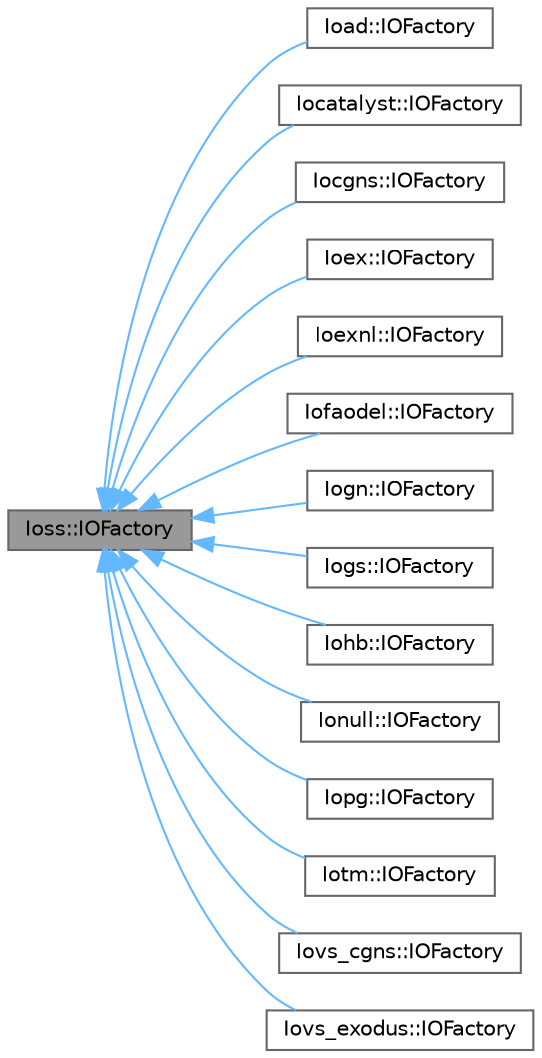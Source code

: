 digraph "Ioss::IOFactory"
{
 // INTERACTIVE_SVG=YES
 // LATEX_PDF_SIZE
  bgcolor="transparent";
  edge [fontname=Helvetica,fontsize=10,labelfontname=Helvetica,labelfontsize=10];
  node [fontname=Helvetica,fontsize=10,shape=box,height=0.2,width=0.4];
  rankdir="LR";
  Node1 [id="Node000001",label="Ioss::IOFactory",height=0.2,width=0.4,color="gray40", fillcolor="grey60", style="filled", fontcolor="black",tooltip="The main public user interface for creating Ioss::DatabaseIO objects."];
  Node1 -> Node2 [id="edge1_Node000001_Node000002",dir="back",color="steelblue1",style="solid",tooltip=" "];
  Node2 [id="Node000002",label="Ioad::IOFactory",height=0.2,width=0.4,color="gray40", fillcolor="white", style="filled",URL="$classIoad_1_1IOFactory.html",tooltip=" "];
  Node1 -> Node3 [id="edge2_Node000001_Node000003",dir="back",color="steelblue1",style="solid",tooltip=" "];
  Node3 [id="Node000003",label="Iocatalyst::IOFactory",height=0.2,width=0.4,color="gray40", fillcolor="white", style="filled",URL="$classIocatalyst_1_1IOFactory.html",tooltip=" "];
  Node1 -> Node4 [id="edge3_Node000001_Node000004",dir="back",color="steelblue1",style="solid",tooltip=" "];
  Node4 [id="Node000004",label="Iocgns::IOFactory",height=0.2,width=0.4,color="gray40", fillcolor="white", style="filled",URL="$classIocgns_1_1IOFactory.html",tooltip=" "];
  Node1 -> Node5 [id="edge4_Node000001_Node000005",dir="back",color="steelblue1",style="solid",tooltip=" "];
  Node5 [id="Node000005",label="Ioex::IOFactory",height=0.2,width=0.4,color="gray40", fillcolor="white", style="filled",URL="$classIoex_1_1IOFactory.html",tooltip=" "];
  Node1 -> Node6 [id="edge5_Node000001_Node000006",dir="back",color="steelblue1",style="solid",tooltip=" "];
  Node6 [id="Node000006",label="Ioexnl::IOFactory",height=0.2,width=0.4,color="gray40", fillcolor="white", style="filled",URL="$classIoexnl_1_1IOFactory.html",tooltip=" "];
  Node1 -> Node7 [id="edge6_Node000001_Node000007",dir="back",color="steelblue1",style="solid",tooltip=" "];
  Node7 [id="Node000007",label="Iofaodel::IOFactory",height=0.2,width=0.4,color="gray40", fillcolor="white", style="filled",URL="$classIofaodel_1_1IOFactory.html",tooltip=" "];
  Node1 -> Node8 [id="edge7_Node000001_Node000008",dir="back",color="steelblue1",style="solid",tooltip=" "];
  Node8 [id="Node000008",label="Iogn::IOFactory",height=0.2,width=0.4,color="gray40", fillcolor="white", style="filled",URL="$classIogn_1_1IOFactory.html",tooltip=" "];
  Node1 -> Node9 [id="edge8_Node000001_Node000009",dir="back",color="steelblue1",style="solid",tooltip=" "];
  Node9 [id="Node000009",label="Iogs::IOFactory",height=0.2,width=0.4,color="gray40", fillcolor="white", style="filled",URL="$classIogs_1_1IOFactory.html",tooltip=" "];
  Node1 -> Node10 [id="edge9_Node000001_Node000010",dir="back",color="steelblue1",style="solid",tooltip=" "];
  Node10 [id="Node000010",label="Iohb::IOFactory",height=0.2,width=0.4,color="gray40", fillcolor="white", style="filled",URL="$classIohb_1_1IOFactory.html",tooltip=" "];
  Node1 -> Node11 [id="edge10_Node000001_Node000011",dir="back",color="steelblue1",style="solid",tooltip=" "];
  Node11 [id="Node000011",label="Ionull::IOFactory",height=0.2,width=0.4,color="gray40", fillcolor="white", style="filled",URL="$classIonull_1_1IOFactory.html",tooltip=" "];
  Node1 -> Node12 [id="edge11_Node000001_Node000012",dir="back",color="steelblue1",style="solid",tooltip=" "];
  Node12 [id="Node000012",label="Iopg::IOFactory",height=0.2,width=0.4,color="gray40", fillcolor="white", style="filled",URL="$classIopg_1_1IOFactory.html",tooltip=" "];
  Node1 -> Node13 [id="edge12_Node000001_Node000013",dir="back",color="steelblue1",style="solid",tooltip=" "];
  Node13 [id="Node000013",label="Iotm::IOFactory",height=0.2,width=0.4,color="gray40", fillcolor="white", style="filled",URL="$classIotm_1_1IOFactory.html",tooltip=" "];
  Node1 -> Node14 [id="edge13_Node000001_Node000014",dir="back",color="steelblue1",style="solid",tooltip=" "];
  Node14 [id="Node000014",label="Iovs_cgns::IOFactory",height=0.2,width=0.4,color="gray40", fillcolor="white", style="filled",URL="$classIovs__cgns_1_1IOFactory.html",tooltip=" "];
  Node1 -> Node15 [id="edge14_Node000001_Node000015",dir="back",color="steelblue1",style="solid",tooltip=" "];
  Node15 [id="Node000015",label="Iovs_exodus::IOFactory",height=0.2,width=0.4,color="gray40", fillcolor="white", style="filled",URL="$classIovs__exodus_1_1IOFactory.html",tooltip=" "];
}
